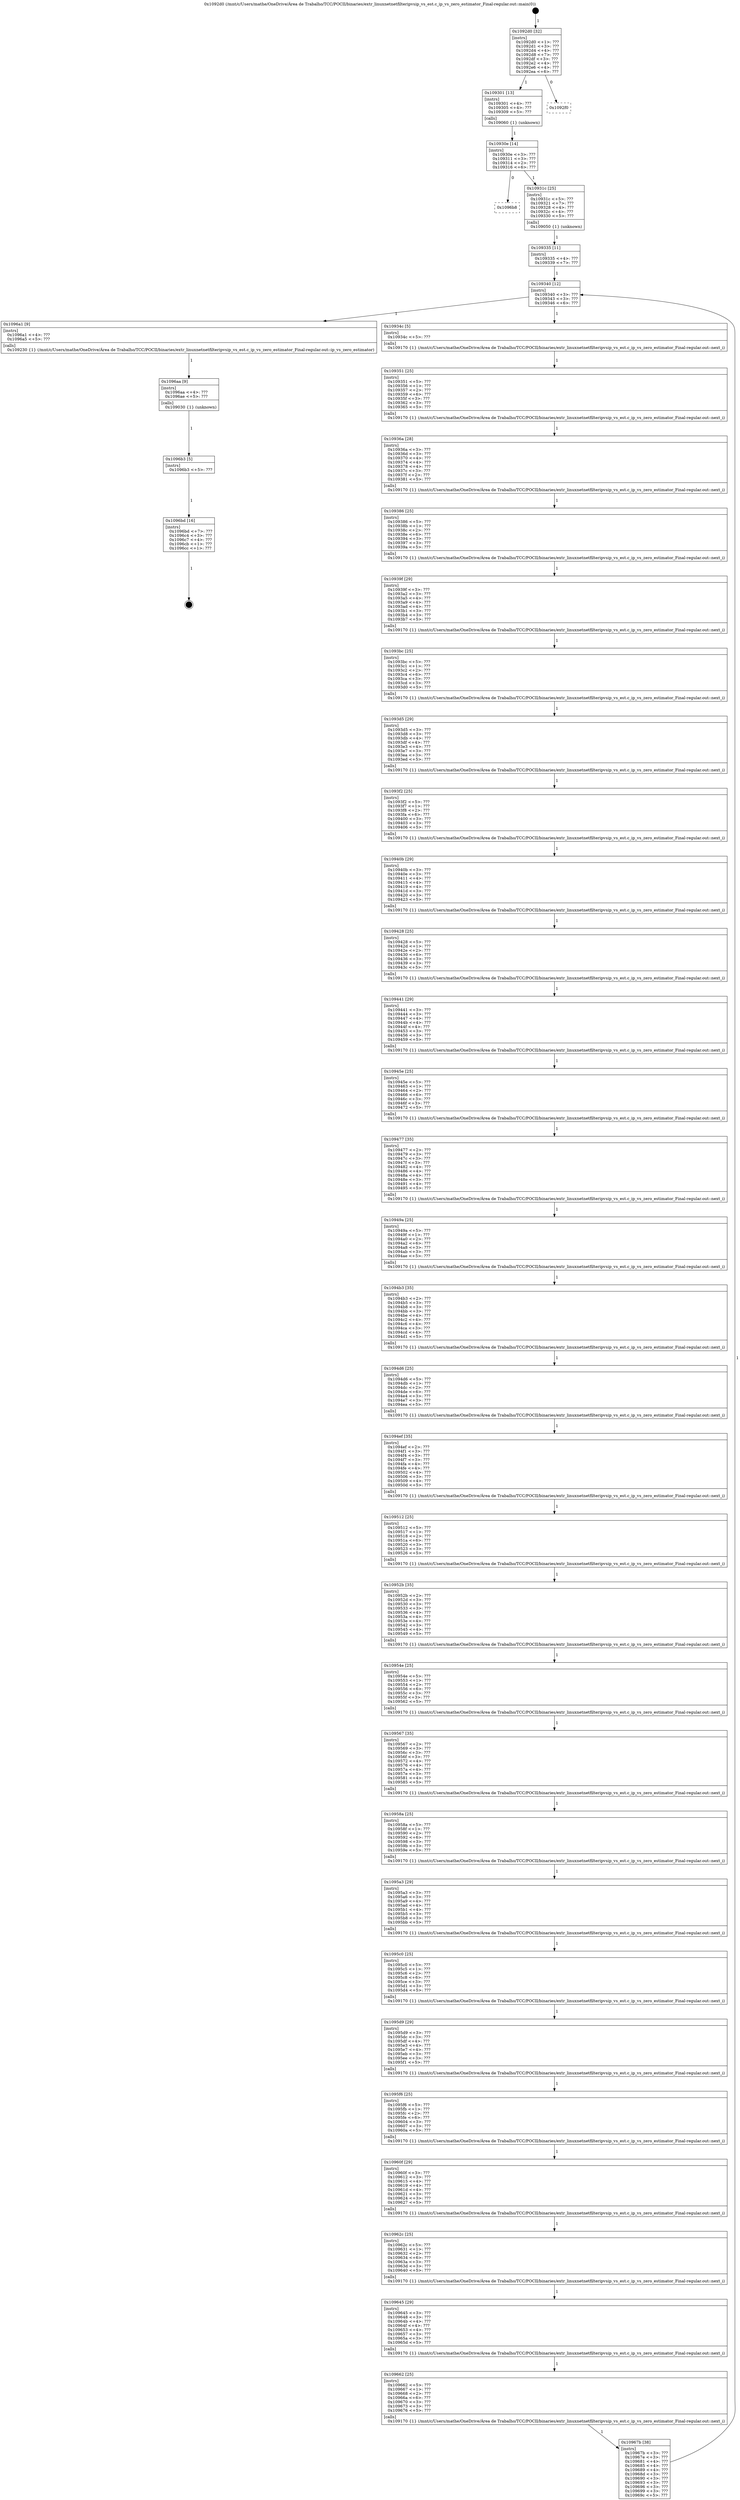 digraph "0x1092d0" {
  label = "0x1092d0 (/mnt/c/Users/mathe/OneDrive/Área de Trabalho/TCC/POCII/binaries/extr_linuxnetnetfilteripvsip_vs_est.c_ip_vs_zero_estimator_Final-regular.out::main(0))"
  labelloc = "t"
  node[shape=record]

  Entry [label="",width=0.3,height=0.3,shape=circle,fillcolor=black,style=filled]
  "0x1092d0" [label="{
     0x1092d0 [32]\l
     | [instrs]\l
     &nbsp;&nbsp;0x1092d0 \<+1\>: ???\l
     &nbsp;&nbsp;0x1092d1 \<+3\>: ???\l
     &nbsp;&nbsp;0x1092d4 \<+4\>: ???\l
     &nbsp;&nbsp;0x1092d8 \<+7\>: ???\l
     &nbsp;&nbsp;0x1092df \<+3\>: ???\l
     &nbsp;&nbsp;0x1092e2 \<+4\>: ???\l
     &nbsp;&nbsp;0x1092e6 \<+4\>: ???\l
     &nbsp;&nbsp;0x1092ea \<+6\>: ???\l
  }"]
  "0x109301" [label="{
     0x109301 [13]\l
     | [instrs]\l
     &nbsp;&nbsp;0x109301 \<+4\>: ???\l
     &nbsp;&nbsp;0x109305 \<+4\>: ???\l
     &nbsp;&nbsp;0x109309 \<+5\>: ???\l
     | [calls]\l
     &nbsp;&nbsp;0x109060 \{1\} (unknown)\l
  }"]
  "0x1092f0" [label="{
     0x1092f0\l
  }", style=dashed]
  "0x10930e" [label="{
     0x10930e [14]\l
     | [instrs]\l
     &nbsp;&nbsp;0x10930e \<+3\>: ???\l
     &nbsp;&nbsp;0x109311 \<+3\>: ???\l
     &nbsp;&nbsp;0x109314 \<+2\>: ???\l
     &nbsp;&nbsp;0x109316 \<+6\>: ???\l
  }"]
  "0x1096b8" [label="{
     0x1096b8\l
  }", style=dashed]
  "0x10931c" [label="{
     0x10931c [25]\l
     | [instrs]\l
     &nbsp;&nbsp;0x10931c \<+5\>: ???\l
     &nbsp;&nbsp;0x109321 \<+7\>: ???\l
     &nbsp;&nbsp;0x109328 \<+4\>: ???\l
     &nbsp;&nbsp;0x10932c \<+4\>: ???\l
     &nbsp;&nbsp;0x109330 \<+5\>: ???\l
     | [calls]\l
     &nbsp;&nbsp;0x109050 \{1\} (unknown)\l
  }"]
  Exit [label="",width=0.3,height=0.3,shape=circle,fillcolor=black,style=filled,peripheries=2]
  "0x109340" [label="{
     0x109340 [12]\l
     | [instrs]\l
     &nbsp;&nbsp;0x109340 \<+3\>: ???\l
     &nbsp;&nbsp;0x109343 \<+3\>: ???\l
     &nbsp;&nbsp;0x109346 \<+6\>: ???\l
  }"]
  "0x1096a1" [label="{
     0x1096a1 [9]\l
     | [instrs]\l
     &nbsp;&nbsp;0x1096a1 \<+4\>: ???\l
     &nbsp;&nbsp;0x1096a5 \<+5\>: ???\l
     | [calls]\l
     &nbsp;&nbsp;0x109230 \{1\} (/mnt/c/Users/mathe/OneDrive/Área de Trabalho/TCC/POCII/binaries/extr_linuxnetnetfilteripvsip_vs_est.c_ip_vs_zero_estimator_Final-regular.out::ip_vs_zero_estimator)\l
  }"]
  "0x10934c" [label="{
     0x10934c [5]\l
     | [instrs]\l
     &nbsp;&nbsp;0x10934c \<+5\>: ???\l
     | [calls]\l
     &nbsp;&nbsp;0x109170 \{1\} (/mnt/c/Users/mathe/OneDrive/Área de Trabalho/TCC/POCII/binaries/extr_linuxnetnetfilteripvsip_vs_est.c_ip_vs_zero_estimator_Final-regular.out::next_i)\l
  }"]
  "0x109351" [label="{
     0x109351 [25]\l
     | [instrs]\l
     &nbsp;&nbsp;0x109351 \<+5\>: ???\l
     &nbsp;&nbsp;0x109356 \<+1\>: ???\l
     &nbsp;&nbsp;0x109357 \<+2\>: ???\l
     &nbsp;&nbsp;0x109359 \<+6\>: ???\l
     &nbsp;&nbsp;0x10935f \<+3\>: ???\l
     &nbsp;&nbsp;0x109362 \<+3\>: ???\l
     &nbsp;&nbsp;0x109365 \<+5\>: ???\l
     | [calls]\l
     &nbsp;&nbsp;0x109170 \{1\} (/mnt/c/Users/mathe/OneDrive/Área de Trabalho/TCC/POCII/binaries/extr_linuxnetnetfilteripvsip_vs_est.c_ip_vs_zero_estimator_Final-regular.out::next_i)\l
  }"]
  "0x10936a" [label="{
     0x10936a [28]\l
     | [instrs]\l
     &nbsp;&nbsp;0x10936a \<+3\>: ???\l
     &nbsp;&nbsp;0x10936d \<+3\>: ???\l
     &nbsp;&nbsp;0x109370 \<+4\>: ???\l
     &nbsp;&nbsp;0x109374 \<+4\>: ???\l
     &nbsp;&nbsp;0x109378 \<+4\>: ???\l
     &nbsp;&nbsp;0x10937c \<+3\>: ???\l
     &nbsp;&nbsp;0x10937f \<+2\>: ???\l
     &nbsp;&nbsp;0x109381 \<+5\>: ???\l
     | [calls]\l
     &nbsp;&nbsp;0x109170 \{1\} (/mnt/c/Users/mathe/OneDrive/Área de Trabalho/TCC/POCII/binaries/extr_linuxnetnetfilteripvsip_vs_est.c_ip_vs_zero_estimator_Final-regular.out::next_i)\l
  }"]
  "0x109386" [label="{
     0x109386 [25]\l
     | [instrs]\l
     &nbsp;&nbsp;0x109386 \<+5\>: ???\l
     &nbsp;&nbsp;0x10938b \<+1\>: ???\l
     &nbsp;&nbsp;0x10938c \<+2\>: ???\l
     &nbsp;&nbsp;0x10938e \<+6\>: ???\l
     &nbsp;&nbsp;0x109394 \<+3\>: ???\l
     &nbsp;&nbsp;0x109397 \<+3\>: ???\l
     &nbsp;&nbsp;0x10939a \<+5\>: ???\l
     | [calls]\l
     &nbsp;&nbsp;0x109170 \{1\} (/mnt/c/Users/mathe/OneDrive/Área de Trabalho/TCC/POCII/binaries/extr_linuxnetnetfilteripvsip_vs_est.c_ip_vs_zero_estimator_Final-regular.out::next_i)\l
  }"]
  "0x10939f" [label="{
     0x10939f [29]\l
     | [instrs]\l
     &nbsp;&nbsp;0x10939f \<+3\>: ???\l
     &nbsp;&nbsp;0x1093a2 \<+3\>: ???\l
     &nbsp;&nbsp;0x1093a5 \<+4\>: ???\l
     &nbsp;&nbsp;0x1093a9 \<+4\>: ???\l
     &nbsp;&nbsp;0x1093ad \<+4\>: ???\l
     &nbsp;&nbsp;0x1093b1 \<+3\>: ???\l
     &nbsp;&nbsp;0x1093b4 \<+3\>: ???\l
     &nbsp;&nbsp;0x1093b7 \<+5\>: ???\l
     | [calls]\l
     &nbsp;&nbsp;0x109170 \{1\} (/mnt/c/Users/mathe/OneDrive/Área de Trabalho/TCC/POCII/binaries/extr_linuxnetnetfilteripvsip_vs_est.c_ip_vs_zero_estimator_Final-regular.out::next_i)\l
  }"]
  "0x1093bc" [label="{
     0x1093bc [25]\l
     | [instrs]\l
     &nbsp;&nbsp;0x1093bc \<+5\>: ???\l
     &nbsp;&nbsp;0x1093c1 \<+1\>: ???\l
     &nbsp;&nbsp;0x1093c2 \<+2\>: ???\l
     &nbsp;&nbsp;0x1093c4 \<+6\>: ???\l
     &nbsp;&nbsp;0x1093ca \<+3\>: ???\l
     &nbsp;&nbsp;0x1093cd \<+3\>: ???\l
     &nbsp;&nbsp;0x1093d0 \<+5\>: ???\l
     | [calls]\l
     &nbsp;&nbsp;0x109170 \{1\} (/mnt/c/Users/mathe/OneDrive/Área de Trabalho/TCC/POCII/binaries/extr_linuxnetnetfilteripvsip_vs_est.c_ip_vs_zero_estimator_Final-regular.out::next_i)\l
  }"]
  "0x1093d5" [label="{
     0x1093d5 [29]\l
     | [instrs]\l
     &nbsp;&nbsp;0x1093d5 \<+3\>: ???\l
     &nbsp;&nbsp;0x1093d8 \<+3\>: ???\l
     &nbsp;&nbsp;0x1093db \<+4\>: ???\l
     &nbsp;&nbsp;0x1093df \<+4\>: ???\l
     &nbsp;&nbsp;0x1093e3 \<+4\>: ???\l
     &nbsp;&nbsp;0x1093e7 \<+3\>: ???\l
     &nbsp;&nbsp;0x1093ea \<+3\>: ???\l
     &nbsp;&nbsp;0x1093ed \<+5\>: ???\l
     | [calls]\l
     &nbsp;&nbsp;0x109170 \{1\} (/mnt/c/Users/mathe/OneDrive/Área de Trabalho/TCC/POCII/binaries/extr_linuxnetnetfilteripvsip_vs_est.c_ip_vs_zero_estimator_Final-regular.out::next_i)\l
  }"]
  "0x1093f2" [label="{
     0x1093f2 [25]\l
     | [instrs]\l
     &nbsp;&nbsp;0x1093f2 \<+5\>: ???\l
     &nbsp;&nbsp;0x1093f7 \<+1\>: ???\l
     &nbsp;&nbsp;0x1093f8 \<+2\>: ???\l
     &nbsp;&nbsp;0x1093fa \<+6\>: ???\l
     &nbsp;&nbsp;0x109400 \<+3\>: ???\l
     &nbsp;&nbsp;0x109403 \<+3\>: ???\l
     &nbsp;&nbsp;0x109406 \<+5\>: ???\l
     | [calls]\l
     &nbsp;&nbsp;0x109170 \{1\} (/mnt/c/Users/mathe/OneDrive/Área de Trabalho/TCC/POCII/binaries/extr_linuxnetnetfilteripvsip_vs_est.c_ip_vs_zero_estimator_Final-regular.out::next_i)\l
  }"]
  "0x10940b" [label="{
     0x10940b [29]\l
     | [instrs]\l
     &nbsp;&nbsp;0x10940b \<+3\>: ???\l
     &nbsp;&nbsp;0x10940e \<+3\>: ???\l
     &nbsp;&nbsp;0x109411 \<+4\>: ???\l
     &nbsp;&nbsp;0x109415 \<+4\>: ???\l
     &nbsp;&nbsp;0x109419 \<+4\>: ???\l
     &nbsp;&nbsp;0x10941d \<+3\>: ???\l
     &nbsp;&nbsp;0x109420 \<+3\>: ???\l
     &nbsp;&nbsp;0x109423 \<+5\>: ???\l
     | [calls]\l
     &nbsp;&nbsp;0x109170 \{1\} (/mnt/c/Users/mathe/OneDrive/Área de Trabalho/TCC/POCII/binaries/extr_linuxnetnetfilteripvsip_vs_est.c_ip_vs_zero_estimator_Final-regular.out::next_i)\l
  }"]
  "0x109428" [label="{
     0x109428 [25]\l
     | [instrs]\l
     &nbsp;&nbsp;0x109428 \<+5\>: ???\l
     &nbsp;&nbsp;0x10942d \<+1\>: ???\l
     &nbsp;&nbsp;0x10942e \<+2\>: ???\l
     &nbsp;&nbsp;0x109430 \<+6\>: ???\l
     &nbsp;&nbsp;0x109436 \<+3\>: ???\l
     &nbsp;&nbsp;0x109439 \<+3\>: ???\l
     &nbsp;&nbsp;0x10943c \<+5\>: ???\l
     | [calls]\l
     &nbsp;&nbsp;0x109170 \{1\} (/mnt/c/Users/mathe/OneDrive/Área de Trabalho/TCC/POCII/binaries/extr_linuxnetnetfilteripvsip_vs_est.c_ip_vs_zero_estimator_Final-regular.out::next_i)\l
  }"]
  "0x109441" [label="{
     0x109441 [29]\l
     | [instrs]\l
     &nbsp;&nbsp;0x109441 \<+3\>: ???\l
     &nbsp;&nbsp;0x109444 \<+3\>: ???\l
     &nbsp;&nbsp;0x109447 \<+4\>: ???\l
     &nbsp;&nbsp;0x10944b \<+4\>: ???\l
     &nbsp;&nbsp;0x10944f \<+4\>: ???\l
     &nbsp;&nbsp;0x109453 \<+3\>: ???\l
     &nbsp;&nbsp;0x109456 \<+3\>: ???\l
     &nbsp;&nbsp;0x109459 \<+5\>: ???\l
     | [calls]\l
     &nbsp;&nbsp;0x109170 \{1\} (/mnt/c/Users/mathe/OneDrive/Área de Trabalho/TCC/POCII/binaries/extr_linuxnetnetfilteripvsip_vs_est.c_ip_vs_zero_estimator_Final-regular.out::next_i)\l
  }"]
  "0x10945e" [label="{
     0x10945e [25]\l
     | [instrs]\l
     &nbsp;&nbsp;0x10945e \<+5\>: ???\l
     &nbsp;&nbsp;0x109463 \<+1\>: ???\l
     &nbsp;&nbsp;0x109464 \<+2\>: ???\l
     &nbsp;&nbsp;0x109466 \<+6\>: ???\l
     &nbsp;&nbsp;0x10946c \<+3\>: ???\l
     &nbsp;&nbsp;0x10946f \<+3\>: ???\l
     &nbsp;&nbsp;0x109472 \<+5\>: ???\l
     | [calls]\l
     &nbsp;&nbsp;0x109170 \{1\} (/mnt/c/Users/mathe/OneDrive/Área de Trabalho/TCC/POCII/binaries/extr_linuxnetnetfilteripvsip_vs_est.c_ip_vs_zero_estimator_Final-regular.out::next_i)\l
  }"]
  "0x109477" [label="{
     0x109477 [35]\l
     | [instrs]\l
     &nbsp;&nbsp;0x109477 \<+2\>: ???\l
     &nbsp;&nbsp;0x109479 \<+3\>: ???\l
     &nbsp;&nbsp;0x10947c \<+3\>: ???\l
     &nbsp;&nbsp;0x10947f \<+3\>: ???\l
     &nbsp;&nbsp;0x109482 \<+4\>: ???\l
     &nbsp;&nbsp;0x109486 \<+4\>: ???\l
     &nbsp;&nbsp;0x10948a \<+4\>: ???\l
     &nbsp;&nbsp;0x10948e \<+3\>: ???\l
     &nbsp;&nbsp;0x109491 \<+4\>: ???\l
     &nbsp;&nbsp;0x109495 \<+5\>: ???\l
     | [calls]\l
     &nbsp;&nbsp;0x109170 \{1\} (/mnt/c/Users/mathe/OneDrive/Área de Trabalho/TCC/POCII/binaries/extr_linuxnetnetfilteripvsip_vs_est.c_ip_vs_zero_estimator_Final-regular.out::next_i)\l
  }"]
  "0x10949a" [label="{
     0x10949a [25]\l
     | [instrs]\l
     &nbsp;&nbsp;0x10949a \<+5\>: ???\l
     &nbsp;&nbsp;0x10949f \<+1\>: ???\l
     &nbsp;&nbsp;0x1094a0 \<+2\>: ???\l
     &nbsp;&nbsp;0x1094a2 \<+6\>: ???\l
     &nbsp;&nbsp;0x1094a8 \<+3\>: ???\l
     &nbsp;&nbsp;0x1094ab \<+3\>: ???\l
     &nbsp;&nbsp;0x1094ae \<+5\>: ???\l
     | [calls]\l
     &nbsp;&nbsp;0x109170 \{1\} (/mnt/c/Users/mathe/OneDrive/Área de Trabalho/TCC/POCII/binaries/extr_linuxnetnetfilteripvsip_vs_est.c_ip_vs_zero_estimator_Final-regular.out::next_i)\l
  }"]
  "0x1094b3" [label="{
     0x1094b3 [35]\l
     | [instrs]\l
     &nbsp;&nbsp;0x1094b3 \<+2\>: ???\l
     &nbsp;&nbsp;0x1094b5 \<+3\>: ???\l
     &nbsp;&nbsp;0x1094b8 \<+3\>: ???\l
     &nbsp;&nbsp;0x1094bb \<+3\>: ???\l
     &nbsp;&nbsp;0x1094be \<+4\>: ???\l
     &nbsp;&nbsp;0x1094c2 \<+4\>: ???\l
     &nbsp;&nbsp;0x1094c6 \<+4\>: ???\l
     &nbsp;&nbsp;0x1094ca \<+3\>: ???\l
     &nbsp;&nbsp;0x1094cd \<+4\>: ???\l
     &nbsp;&nbsp;0x1094d1 \<+5\>: ???\l
     | [calls]\l
     &nbsp;&nbsp;0x109170 \{1\} (/mnt/c/Users/mathe/OneDrive/Área de Trabalho/TCC/POCII/binaries/extr_linuxnetnetfilteripvsip_vs_est.c_ip_vs_zero_estimator_Final-regular.out::next_i)\l
  }"]
  "0x1094d6" [label="{
     0x1094d6 [25]\l
     | [instrs]\l
     &nbsp;&nbsp;0x1094d6 \<+5\>: ???\l
     &nbsp;&nbsp;0x1094db \<+1\>: ???\l
     &nbsp;&nbsp;0x1094dc \<+2\>: ???\l
     &nbsp;&nbsp;0x1094de \<+6\>: ???\l
     &nbsp;&nbsp;0x1094e4 \<+3\>: ???\l
     &nbsp;&nbsp;0x1094e7 \<+3\>: ???\l
     &nbsp;&nbsp;0x1094ea \<+5\>: ???\l
     | [calls]\l
     &nbsp;&nbsp;0x109170 \{1\} (/mnt/c/Users/mathe/OneDrive/Área de Trabalho/TCC/POCII/binaries/extr_linuxnetnetfilteripvsip_vs_est.c_ip_vs_zero_estimator_Final-regular.out::next_i)\l
  }"]
  "0x1094ef" [label="{
     0x1094ef [35]\l
     | [instrs]\l
     &nbsp;&nbsp;0x1094ef \<+2\>: ???\l
     &nbsp;&nbsp;0x1094f1 \<+3\>: ???\l
     &nbsp;&nbsp;0x1094f4 \<+3\>: ???\l
     &nbsp;&nbsp;0x1094f7 \<+3\>: ???\l
     &nbsp;&nbsp;0x1094fa \<+4\>: ???\l
     &nbsp;&nbsp;0x1094fe \<+4\>: ???\l
     &nbsp;&nbsp;0x109502 \<+4\>: ???\l
     &nbsp;&nbsp;0x109506 \<+3\>: ???\l
     &nbsp;&nbsp;0x109509 \<+4\>: ???\l
     &nbsp;&nbsp;0x10950d \<+5\>: ???\l
     | [calls]\l
     &nbsp;&nbsp;0x109170 \{1\} (/mnt/c/Users/mathe/OneDrive/Área de Trabalho/TCC/POCII/binaries/extr_linuxnetnetfilteripvsip_vs_est.c_ip_vs_zero_estimator_Final-regular.out::next_i)\l
  }"]
  "0x109512" [label="{
     0x109512 [25]\l
     | [instrs]\l
     &nbsp;&nbsp;0x109512 \<+5\>: ???\l
     &nbsp;&nbsp;0x109517 \<+1\>: ???\l
     &nbsp;&nbsp;0x109518 \<+2\>: ???\l
     &nbsp;&nbsp;0x10951a \<+6\>: ???\l
     &nbsp;&nbsp;0x109520 \<+3\>: ???\l
     &nbsp;&nbsp;0x109523 \<+3\>: ???\l
     &nbsp;&nbsp;0x109526 \<+5\>: ???\l
     | [calls]\l
     &nbsp;&nbsp;0x109170 \{1\} (/mnt/c/Users/mathe/OneDrive/Área de Trabalho/TCC/POCII/binaries/extr_linuxnetnetfilteripvsip_vs_est.c_ip_vs_zero_estimator_Final-regular.out::next_i)\l
  }"]
  "0x10952b" [label="{
     0x10952b [35]\l
     | [instrs]\l
     &nbsp;&nbsp;0x10952b \<+2\>: ???\l
     &nbsp;&nbsp;0x10952d \<+3\>: ???\l
     &nbsp;&nbsp;0x109530 \<+3\>: ???\l
     &nbsp;&nbsp;0x109533 \<+3\>: ???\l
     &nbsp;&nbsp;0x109536 \<+4\>: ???\l
     &nbsp;&nbsp;0x10953a \<+4\>: ???\l
     &nbsp;&nbsp;0x10953e \<+4\>: ???\l
     &nbsp;&nbsp;0x109542 \<+3\>: ???\l
     &nbsp;&nbsp;0x109545 \<+4\>: ???\l
     &nbsp;&nbsp;0x109549 \<+5\>: ???\l
     | [calls]\l
     &nbsp;&nbsp;0x109170 \{1\} (/mnt/c/Users/mathe/OneDrive/Área de Trabalho/TCC/POCII/binaries/extr_linuxnetnetfilteripvsip_vs_est.c_ip_vs_zero_estimator_Final-regular.out::next_i)\l
  }"]
  "0x10954e" [label="{
     0x10954e [25]\l
     | [instrs]\l
     &nbsp;&nbsp;0x10954e \<+5\>: ???\l
     &nbsp;&nbsp;0x109553 \<+1\>: ???\l
     &nbsp;&nbsp;0x109554 \<+2\>: ???\l
     &nbsp;&nbsp;0x109556 \<+6\>: ???\l
     &nbsp;&nbsp;0x10955c \<+3\>: ???\l
     &nbsp;&nbsp;0x10955f \<+3\>: ???\l
     &nbsp;&nbsp;0x109562 \<+5\>: ???\l
     | [calls]\l
     &nbsp;&nbsp;0x109170 \{1\} (/mnt/c/Users/mathe/OneDrive/Área de Trabalho/TCC/POCII/binaries/extr_linuxnetnetfilteripvsip_vs_est.c_ip_vs_zero_estimator_Final-regular.out::next_i)\l
  }"]
  "0x109567" [label="{
     0x109567 [35]\l
     | [instrs]\l
     &nbsp;&nbsp;0x109567 \<+2\>: ???\l
     &nbsp;&nbsp;0x109569 \<+3\>: ???\l
     &nbsp;&nbsp;0x10956c \<+3\>: ???\l
     &nbsp;&nbsp;0x10956f \<+3\>: ???\l
     &nbsp;&nbsp;0x109572 \<+4\>: ???\l
     &nbsp;&nbsp;0x109576 \<+4\>: ???\l
     &nbsp;&nbsp;0x10957a \<+4\>: ???\l
     &nbsp;&nbsp;0x10957e \<+3\>: ???\l
     &nbsp;&nbsp;0x109581 \<+4\>: ???\l
     &nbsp;&nbsp;0x109585 \<+5\>: ???\l
     | [calls]\l
     &nbsp;&nbsp;0x109170 \{1\} (/mnt/c/Users/mathe/OneDrive/Área de Trabalho/TCC/POCII/binaries/extr_linuxnetnetfilteripvsip_vs_est.c_ip_vs_zero_estimator_Final-regular.out::next_i)\l
  }"]
  "0x10958a" [label="{
     0x10958a [25]\l
     | [instrs]\l
     &nbsp;&nbsp;0x10958a \<+5\>: ???\l
     &nbsp;&nbsp;0x10958f \<+1\>: ???\l
     &nbsp;&nbsp;0x109590 \<+2\>: ???\l
     &nbsp;&nbsp;0x109592 \<+6\>: ???\l
     &nbsp;&nbsp;0x109598 \<+3\>: ???\l
     &nbsp;&nbsp;0x10959b \<+3\>: ???\l
     &nbsp;&nbsp;0x10959e \<+5\>: ???\l
     | [calls]\l
     &nbsp;&nbsp;0x109170 \{1\} (/mnt/c/Users/mathe/OneDrive/Área de Trabalho/TCC/POCII/binaries/extr_linuxnetnetfilteripvsip_vs_est.c_ip_vs_zero_estimator_Final-regular.out::next_i)\l
  }"]
  "0x1095a3" [label="{
     0x1095a3 [29]\l
     | [instrs]\l
     &nbsp;&nbsp;0x1095a3 \<+3\>: ???\l
     &nbsp;&nbsp;0x1095a6 \<+3\>: ???\l
     &nbsp;&nbsp;0x1095a9 \<+4\>: ???\l
     &nbsp;&nbsp;0x1095ad \<+4\>: ???\l
     &nbsp;&nbsp;0x1095b1 \<+4\>: ???\l
     &nbsp;&nbsp;0x1095b5 \<+3\>: ???\l
     &nbsp;&nbsp;0x1095b8 \<+3\>: ???\l
     &nbsp;&nbsp;0x1095bb \<+5\>: ???\l
     | [calls]\l
     &nbsp;&nbsp;0x109170 \{1\} (/mnt/c/Users/mathe/OneDrive/Área de Trabalho/TCC/POCII/binaries/extr_linuxnetnetfilteripvsip_vs_est.c_ip_vs_zero_estimator_Final-regular.out::next_i)\l
  }"]
  "0x1095c0" [label="{
     0x1095c0 [25]\l
     | [instrs]\l
     &nbsp;&nbsp;0x1095c0 \<+5\>: ???\l
     &nbsp;&nbsp;0x1095c5 \<+1\>: ???\l
     &nbsp;&nbsp;0x1095c6 \<+2\>: ???\l
     &nbsp;&nbsp;0x1095c8 \<+6\>: ???\l
     &nbsp;&nbsp;0x1095ce \<+3\>: ???\l
     &nbsp;&nbsp;0x1095d1 \<+3\>: ???\l
     &nbsp;&nbsp;0x1095d4 \<+5\>: ???\l
     | [calls]\l
     &nbsp;&nbsp;0x109170 \{1\} (/mnt/c/Users/mathe/OneDrive/Área de Trabalho/TCC/POCII/binaries/extr_linuxnetnetfilteripvsip_vs_est.c_ip_vs_zero_estimator_Final-regular.out::next_i)\l
  }"]
  "0x1095d9" [label="{
     0x1095d9 [29]\l
     | [instrs]\l
     &nbsp;&nbsp;0x1095d9 \<+3\>: ???\l
     &nbsp;&nbsp;0x1095dc \<+3\>: ???\l
     &nbsp;&nbsp;0x1095df \<+4\>: ???\l
     &nbsp;&nbsp;0x1095e3 \<+4\>: ???\l
     &nbsp;&nbsp;0x1095e7 \<+4\>: ???\l
     &nbsp;&nbsp;0x1095eb \<+3\>: ???\l
     &nbsp;&nbsp;0x1095ee \<+3\>: ???\l
     &nbsp;&nbsp;0x1095f1 \<+5\>: ???\l
     | [calls]\l
     &nbsp;&nbsp;0x109170 \{1\} (/mnt/c/Users/mathe/OneDrive/Área de Trabalho/TCC/POCII/binaries/extr_linuxnetnetfilteripvsip_vs_est.c_ip_vs_zero_estimator_Final-regular.out::next_i)\l
  }"]
  "0x1095f6" [label="{
     0x1095f6 [25]\l
     | [instrs]\l
     &nbsp;&nbsp;0x1095f6 \<+5\>: ???\l
     &nbsp;&nbsp;0x1095fb \<+1\>: ???\l
     &nbsp;&nbsp;0x1095fc \<+2\>: ???\l
     &nbsp;&nbsp;0x1095fe \<+6\>: ???\l
     &nbsp;&nbsp;0x109604 \<+3\>: ???\l
     &nbsp;&nbsp;0x109607 \<+3\>: ???\l
     &nbsp;&nbsp;0x10960a \<+5\>: ???\l
     | [calls]\l
     &nbsp;&nbsp;0x109170 \{1\} (/mnt/c/Users/mathe/OneDrive/Área de Trabalho/TCC/POCII/binaries/extr_linuxnetnetfilteripvsip_vs_est.c_ip_vs_zero_estimator_Final-regular.out::next_i)\l
  }"]
  "0x10960f" [label="{
     0x10960f [29]\l
     | [instrs]\l
     &nbsp;&nbsp;0x10960f \<+3\>: ???\l
     &nbsp;&nbsp;0x109612 \<+3\>: ???\l
     &nbsp;&nbsp;0x109615 \<+4\>: ???\l
     &nbsp;&nbsp;0x109619 \<+4\>: ???\l
     &nbsp;&nbsp;0x10961d \<+4\>: ???\l
     &nbsp;&nbsp;0x109621 \<+3\>: ???\l
     &nbsp;&nbsp;0x109624 \<+3\>: ???\l
     &nbsp;&nbsp;0x109627 \<+5\>: ???\l
     | [calls]\l
     &nbsp;&nbsp;0x109170 \{1\} (/mnt/c/Users/mathe/OneDrive/Área de Trabalho/TCC/POCII/binaries/extr_linuxnetnetfilteripvsip_vs_est.c_ip_vs_zero_estimator_Final-regular.out::next_i)\l
  }"]
  "0x10962c" [label="{
     0x10962c [25]\l
     | [instrs]\l
     &nbsp;&nbsp;0x10962c \<+5\>: ???\l
     &nbsp;&nbsp;0x109631 \<+1\>: ???\l
     &nbsp;&nbsp;0x109632 \<+2\>: ???\l
     &nbsp;&nbsp;0x109634 \<+6\>: ???\l
     &nbsp;&nbsp;0x10963a \<+3\>: ???\l
     &nbsp;&nbsp;0x10963d \<+3\>: ???\l
     &nbsp;&nbsp;0x109640 \<+5\>: ???\l
     | [calls]\l
     &nbsp;&nbsp;0x109170 \{1\} (/mnt/c/Users/mathe/OneDrive/Área de Trabalho/TCC/POCII/binaries/extr_linuxnetnetfilteripvsip_vs_est.c_ip_vs_zero_estimator_Final-regular.out::next_i)\l
  }"]
  "0x109645" [label="{
     0x109645 [29]\l
     | [instrs]\l
     &nbsp;&nbsp;0x109645 \<+3\>: ???\l
     &nbsp;&nbsp;0x109648 \<+3\>: ???\l
     &nbsp;&nbsp;0x10964b \<+4\>: ???\l
     &nbsp;&nbsp;0x10964f \<+4\>: ???\l
     &nbsp;&nbsp;0x109653 \<+4\>: ???\l
     &nbsp;&nbsp;0x109657 \<+3\>: ???\l
     &nbsp;&nbsp;0x10965a \<+3\>: ???\l
     &nbsp;&nbsp;0x10965d \<+5\>: ???\l
     | [calls]\l
     &nbsp;&nbsp;0x109170 \{1\} (/mnt/c/Users/mathe/OneDrive/Área de Trabalho/TCC/POCII/binaries/extr_linuxnetnetfilteripvsip_vs_est.c_ip_vs_zero_estimator_Final-regular.out::next_i)\l
  }"]
  "0x109662" [label="{
     0x109662 [25]\l
     | [instrs]\l
     &nbsp;&nbsp;0x109662 \<+5\>: ???\l
     &nbsp;&nbsp;0x109667 \<+1\>: ???\l
     &nbsp;&nbsp;0x109668 \<+2\>: ???\l
     &nbsp;&nbsp;0x10966a \<+6\>: ???\l
     &nbsp;&nbsp;0x109670 \<+3\>: ???\l
     &nbsp;&nbsp;0x109673 \<+3\>: ???\l
     &nbsp;&nbsp;0x109676 \<+5\>: ???\l
     | [calls]\l
     &nbsp;&nbsp;0x109170 \{1\} (/mnt/c/Users/mathe/OneDrive/Área de Trabalho/TCC/POCII/binaries/extr_linuxnetnetfilteripvsip_vs_est.c_ip_vs_zero_estimator_Final-regular.out::next_i)\l
  }"]
  "0x10967b" [label="{
     0x10967b [38]\l
     | [instrs]\l
     &nbsp;&nbsp;0x10967b \<+3\>: ???\l
     &nbsp;&nbsp;0x10967e \<+3\>: ???\l
     &nbsp;&nbsp;0x109681 \<+4\>: ???\l
     &nbsp;&nbsp;0x109685 \<+4\>: ???\l
     &nbsp;&nbsp;0x109689 \<+4\>: ???\l
     &nbsp;&nbsp;0x10968d \<+3\>: ???\l
     &nbsp;&nbsp;0x109690 \<+3\>: ???\l
     &nbsp;&nbsp;0x109693 \<+3\>: ???\l
     &nbsp;&nbsp;0x109696 \<+3\>: ???\l
     &nbsp;&nbsp;0x109699 \<+3\>: ???\l
     &nbsp;&nbsp;0x10969c \<+5\>: ???\l
  }"]
  "0x109335" [label="{
     0x109335 [11]\l
     | [instrs]\l
     &nbsp;&nbsp;0x109335 \<+4\>: ???\l
     &nbsp;&nbsp;0x109339 \<+7\>: ???\l
  }"]
  "0x1096aa" [label="{
     0x1096aa [9]\l
     | [instrs]\l
     &nbsp;&nbsp;0x1096aa \<+4\>: ???\l
     &nbsp;&nbsp;0x1096ae \<+5\>: ???\l
     | [calls]\l
     &nbsp;&nbsp;0x109030 \{1\} (unknown)\l
  }"]
  "0x1096b3" [label="{
     0x1096b3 [5]\l
     | [instrs]\l
     &nbsp;&nbsp;0x1096b3 \<+5\>: ???\l
  }"]
  "0x1096bd" [label="{
     0x1096bd [16]\l
     | [instrs]\l
     &nbsp;&nbsp;0x1096bd \<+7\>: ???\l
     &nbsp;&nbsp;0x1096c4 \<+3\>: ???\l
     &nbsp;&nbsp;0x1096c7 \<+4\>: ???\l
     &nbsp;&nbsp;0x1096cb \<+1\>: ???\l
     &nbsp;&nbsp;0x1096cc \<+1\>: ???\l
  }"]
  Entry -> "0x1092d0" [label=" 1"]
  "0x1092d0" -> "0x109301" [label=" 1"]
  "0x1092d0" -> "0x1092f0" [label=" 0"]
  "0x109301" -> "0x10930e" [label=" 1"]
  "0x10930e" -> "0x1096b8" [label=" 0"]
  "0x10930e" -> "0x10931c" [label=" 1"]
  "0x1096bd" -> Exit [label=" 1"]
  "0x10931c" -> "0x109335" [label=" 1"]
  "0x109340" -> "0x1096a1" [label=" 1"]
  "0x109340" -> "0x10934c" [label=" 1"]
  "0x10934c" -> "0x109351" [label=" 1"]
  "0x109351" -> "0x10936a" [label=" 1"]
  "0x10936a" -> "0x109386" [label=" 1"]
  "0x109386" -> "0x10939f" [label=" 1"]
  "0x10939f" -> "0x1093bc" [label=" 1"]
  "0x1093bc" -> "0x1093d5" [label=" 1"]
  "0x1093d5" -> "0x1093f2" [label=" 1"]
  "0x1093f2" -> "0x10940b" [label=" 1"]
  "0x10940b" -> "0x109428" [label=" 1"]
  "0x109428" -> "0x109441" [label=" 1"]
  "0x109441" -> "0x10945e" [label=" 1"]
  "0x10945e" -> "0x109477" [label=" 1"]
  "0x109477" -> "0x10949a" [label=" 1"]
  "0x10949a" -> "0x1094b3" [label=" 1"]
  "0x1094b3" -> "0x1094d6" [label=" 1"]
  "0x1094d6" -> "0x1094ef" [label=" 1"]
  "0x1094ef" -> "0x109512" [label=" 1"]
  "0x109512" -> "0x10952b" [label=" 1"]
  "0x10952b" -> "0x10954e" [label=" 1"]
  "0x10954e" -> "0x109567" [label=" 1"]
  "0x109567" -> "0x10958a" [label=" 1"]
  "0x10958a" -> "0x1095a3" [label=" 1"]
  "0x1095a3" -> "0x1095c0" [label=" 1"]
  "0x1095c0" -> "0x1095d9" [label=" 1"]
  "0x1095d9" -> "0x1095f6" [label=" 1"]
  "0x1095f6" -> "0x10960f" [label=" 1"]
  "0x10960f" -> "0x10962c" [label=" 1"]
  "0x10962c" -> "0x109645" [label=" 1"]
  "0x109645" -> "0x109662" [label=" 1"]
  "0x109662" -> "0x10967b" [label=" 1"]
  "0x109335" -> "0x109340" [label=" 1"]
  "0x10967b" -> "0x109340" [label=" 1"]
  "0x1096a1" -> "0x1096aa" [label=" 1"]
  "0x1096aa" -> "0x1096b3" [label=" 1"]
  "0x1096b3" -> "0x1096bd" [label=" 1"]
}
